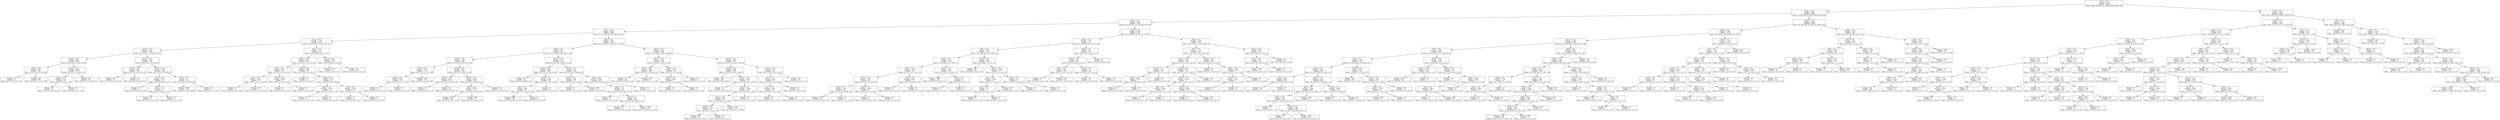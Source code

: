 digraph Tree {
node [shape=box] ;
0 [label="X[2] <= 0.5\nentropy = 3.168\nsamples = 8638\nvalue = [995, 984, 994, 977, 1000, 985, 870, 869, 964]"] ;
1 [label="X[5] <= 0.5\nentropy = 2.966\nsamples = 6440\nvalue = [0, 785, 822, 919, 402, 966, 804, 841, 901]"] ;
0 -> 1 [labeldistance=2.5, labelangle=45, headlabel="True"] ;
2 [label="X[8] <= 0.5\nentropy = 2.601\nsamples = 3754\nvalue = [0, 0, 383, 541, 74, 745, 368, 789, 854]"] ;
1 -> 2 ;
3 [label="X[17] <= 0.5\nentropy = 2.285\nsamples = 2956\nvalue = [0, 0, 0, 501, 29, 722, 250, 617, 837]"] ;
2 -> 3 ;
4 [label="X[11] <= 0.5\nentropy = 1.723\nsamples = 1276\nvalue = [0, 0, 0, 166, 12, 0, 140, 246, 712]"] ;
3 -> 4 ;
5 [label="X[23] <= 0.5\nentropy = 1.301\nsamples = 1074\nvalue = [0, 0, 0, 0, 7, 0, 134, 232, 701]"] ;
4 -> 5 ;
6 [label="X[20] <= 0.5\nentropy = 0.682\nsamples = 744\nvalue = [0, 0, 0, 0, 2, 0, 126, 0, 616]"] ;
5 -> 6 ;
7 [label="X[26] <= 0.5\nentropy = 0.033\nsamples = 591\nvalue = [0, 0, 0, 0, 2, 0, 0, 0, 589]"] ;
6 -> 7 ;
8 [label="entropy = 0.0\nsamples = 2\nvalue = [0, 0, 0, 0, 2, 0, 0, 0, 0]"] ;
7 -> 8 ;
9 [label="entropy = 0.0\nsamples = 589\nvalue = [0, 0, 0, 0, 0, 0, 0, 0, 589]"] ;
7 -> 9 ;
10 [label="X[10] <= 0.5\nentropy = 0.672\nsamples = 153\nvalue = [0, 0, 0, 0, 0, 0, 126, 0, 27]"] ;
6 -> 10 ;
11 [label="X[24] <= 0.5\nentropy = 0.734\nsamples = 34\nvalue = [0, 0, 0, 0, 0, 0, 7, 0, 27]"] ;
10 -> 11 ;
12 [label="entropy = 0.0\nsamples = 27\nvalue = [0, 0, 0, 0, 0, 0, 0, 0, 27]"] ;
11 -> 12 ;
13 [label="entropy = 0.0\nsamples = 7\nvalue = [0, 0, 0, 0, 0, 0, 7, 0, 0]"] ;
11 -> 13 ;
14 [label="entropy = 0.0\nsamples = 119\nvalue = [0, 0, 0, 0, 0, 0, 119, 0, 0]"] ;
10 -> 14 ;
15 [label="X[12] <= 0.5\nentropy = 1.083\nsamples = 330\nvalue = [0, 0, 0, 0, 5, 0, 8, 232, 85]"] ;
5 -> 15 ;
16 [label="X[13] <= 0.5\nentropy = 0.213\nsamples = 148\nvalue = [0, 0, 0, 0, 5, 0, 0, 143, 0]"] ;
15 -> 16 ;
17 [label="entropy = 0.0\nsamples = 5\nvalue = [0, 0, 0, 0, 5, 0, 0, 0, 0]"] ;
16 -> 17 ;
18 [label="entropy = 0.0\nsamples = 143\nvalue = [0, 0, 0, 0, 0, 0, 0, 143, 0]"] ;
16 -> 18 ;
19 [label="X[19] <= 0.5\nentropy = 1.216\nsamples = 182\nvalue = [0, 0, 0, 0, 0, 0, 8, 89, 85]"] ;
15 -> 19 ;
20 [label="X[3] <= 0.5\nentropy = 0.722\nsamples = 10\nvalue = [0, 0, 0, 0, 0, 0, 8, 2, 0]"] ;
19 -> 20 ;
21 [label="entropy = 0.0\nsamples = 6\nvalue = [0, 0, 0, 0, 0, 0, 6, 0, 0]"] ;
20 -> 21 ;
22 [label="X[16] <= 0.5\nentropy = 1.0\nsamples = 4\nvalue = [0, 0, 0, 0, 0, 0, 2, 2, 0]"] ;
20 -> 22 ;
23 [label="entropy = 0.0\nsamples = 2\nvalue = [0, 0, 0, 0, 0, 0, 2, 0, 0]"] ;
22 -> 23 ;
24 [label="entropy = 0.0\nsamples = 2\nvalue = [0, 0, 0, 0, 0, 0, 0, 2, 0]"] ;
22 -> 24 ;
25 [label="X[24] <= 0.5\nentropy = 1.0\nsamples = 172\nvalue = [0, 0, 0, 0, 0, 0, 0, 87, 85]"] ;
19 -> 25 ;
26 [label="entropy = 0.999\nsamples = 165\nvalue = [0, 0, 0, 0, 0, 0, 0, 80, 85]"] ;
25 -> 26 ;
27 [label="entropy = 0.0\nsamples = 7\nvalue = [0, 0, 0, 0, 0, 0, 0, 7, 0]"] ;
25 -> 27 ;
28 [label="X[21] <= 0.5\nentropy = 1.011\nsamples = 202\nvalue = [0, 0, 0, 166, 5, 0, 6, 14, 11]"] ;
4 -> 28 ;
29 [label="X[26] <= 0.5\nentropy = 2.016\nsamples = 49\nvalue = [0, 0, 0, 17, 1, 0, 6, 14, 11]"] ;
28 -> 29 ;
30 [label="X[0] <= 0.5\nentropy = 1.091\nsamples = 22\nvalue = [0, 0, 0, 15, 1, 0, 6, 0, 0]"] ;
29 -> 30 ;
31 [label="X[14] <= 0.5\nentropy = 0.353\nsamples = 15\nvalue = [0, 0, 0, 14, 1, 0, 0, 0, 0]"] ;
30 -> 31 ;
32 [label="entropy = 0.0\nsamples = 9\nvalue = [0, 0, 0, 9, 0, 0, 0, 0, 0]"] ;
31 -> 32 ;
33 [label="entropy = 0.65\nsamples = 6\nvalue = [0, 0, 0, 5, 1, 0, 0, 0, 0]"] ;
31 -> 33 ;
34 [label="X[13] <= 0.5\nentropy = 0.592\nsamples = 7\nvalue = [0, 0, 0, 1, 0, 0, 6, 0, 0]"] ;
30 -> 34 ;
35 [label="entropy = 0.0\nsamples = 6\nvalue = [0, 0, 0, 0, 0, 0, 6, 0, 0]"] ;
34 -> 35 ;
36 [label="entropy = 0.0\nsamples = 1\nvalue = [0, 0, 0, 1, 0, 0, 0, 0, 0]"] ;
34 -> 36 ;
37 [label="X[23] <= 0.5\nentropy = 1.297\nsamples = 27\nvalue = [0, 0, 0, 2, 0, 0, 0, 14, 11]"] ;
29 -> 37 ;
38 [label="entropy = 0.0\nsamples = 7\nvalue = [0, 0, 0, 0, 0, 0, 0, 0, 7]"] ;
37 -> 38 ;
39 [label="X[12] <= 0.5\nentropy = 1.157\nsamples = 20\nvalue = [0, 0, 0, 2, 0, 0, 0, 14, 4]"] ;
37 -> 39 ;
40 [label="X[16] <= 0.5\nentropy = 0.764\nsamples = 9\nvalue = [0, 0, 0, 2, 0, 0, 0, 7, 0]"] ;
39 -> 40 ;
41 [label="entropy = 0.0\nsamples = 7\nvalue = [0, 0, 0, 0, 0, 0, 0, 7, 0]"] ;
40 -> 41 ;
42 [label="entropy = 0.0\nsamples = 2\nvalue = [0, 0, 0, 2, 0, 0, 0, 0, 0]"] ;
40 -> 42 ;
43 [label="X[3] <= 0.5\nentropy = 0.946\nsamples = 11\nvalue = [0, 0, 0, 0, 0, 0, 0, 7, 4]"] ;
39 -> 43 ;
44 [label="entropy = 0.0\nsamples = 4\nvalue = [0, 0, 0, 0, 0, 0, 0, 0, 4]"] ;
43 -> 44 ;
45 [label="entropy = 0.0\nsamples = 7\nvalue = [0, 0, 0, 0, 0, 0, 0, 7, 0]"] ;
43 -> 45 ;
46 [label="X[13] <= 0.5\nentropy = 0.175\nsamples = 153\nvalue = [0, 0, 0, 149, 4, 0, 0, 0, 0]"] ;
28 -> 46 ;
47 [label="entropy = 0.722\nsamples = 5\nvalue = [0, 0, 0, 1, 4, 0, 0, 0, 0]"] ;
46 -> 47 ;
48 [label="entropy = 0.0\nsamples = 148\nvalue = [0, 0, 0, 148, 0, 0, 0, 0, 0]"] ;
46 -> 48 ;
49 [label="X[4] <= 0.5\nentropy = 2.072\nsamples = 1680\nvalue = [0, 0, 0, 335, 17, 722, 110, 371, 125]"] ;
3 -> 49 ;
50 [label="X[22] <= 0.5\nentropy = 1.721\nsamples = 891\nvalue = [0, 0, 0, 154, 3, 501, 105, 3, 125]"] ;
49 -> 50 ;
51 [label="X[10] <= 0.5\nentropy = 1.458\nsamples = 481\nvalue = [0, 0, 0, 1, 0, 279, 103, 3, 95]"] ;
50 -> 51 ;
52 [label="X[6] <= 0.5\nentropy = 1.168\nsamples = 171\nvalue = [0, 0, 0, 1, 0, 4, 71, 0, 95]"] ;
51 -> 52 ;
53 [label="X[19] <= 0.5\nentropy = 0.106\nsamples = 72\nvalue = [0, 0, 0, 1, 0, 0, 71, 0, 0]"] ;
52 -> 53 ;
54 [label="entropy = 0.0\nsamples = 71\nvalue = [0, 0, 0, 0, 0, 0, 71, 0, 0]"] ;
53 -> 54 ;
55 [label="entropy = 0.0\nsamples = 1\nvalue = [0, 0, 0, 1, 0, 0, 0, 0, 0]"] ;
53 -> 55 ;
56 [label="entropy = 0.244\nsamples = 99\nvalue = [0, 0, 0, 0, 0, 4, 0, 0, 95]"] ;
52 -> 56 ;
57 [label="X[13] <= 0.5\nentropy = 0.556\nsamples = 310\nvalue = [0, 0, 0, 0, 0, 275, 32, 3, 0]"] ;
51 -> 57 ;
58 [label="X[20] <= 0.5\nentropy = 0.503\nsamples = 27\nvalue = [0, 0, 0, 0, 0, 0, 24, 3, 0]"] ;
57 -> 58 ;
59 [label="entropy = 0.0\nsamples = 3\nvalue = [0, 0, 0, 0, 0, 0, 0, 3, 0]"] ;
58 -> 59 ;
60 [label="entropy = 0.0\nsamples = 24\nvalue = [0, 0, 0, 0, 0, 0, 24, 0, 0]"] ;
58 -> 60 ;
61 [label="X[18] <= 0.5\nentropy = 0.186\nsamples = 283\nvalue = [0, 0, 0, 0, 0, 275, 8, 0, 0]"] ;
57 -> 61 ;
62 [label="X[26] <= 0.5\nentropy = 0.374\nsamples = 111\nvalue = [0, 0, 0, 0, 0, 103, 8, 0, 0]"] ;
61 -> 62 ;
63 [label="entropy = 0.194\nsamples = 100\nvalue = [0, 0, 0, 0, 0, 97, 3, 0, 0]"] ;
62 -> 63 ;
64 [label="entropy = 0.994\nsamples = 11\nvalue = [0, 0, 0, 0, 0, 6, 5, 0, 0]"] ;
62 -> 64 ;
65 [label="entropy = 0.0\nsamples = 172\nvalue = [0, 0, 0, 0, 0, 172, 0, 0, 0]"] ;
61 -> 65 ;
66 [label="X[11] <= 0.5\nentropy = 1.375\nsamples = 410\nvalue = [0, 0, 0, 153, 3, 222, 2, 0, 30]"] ;
50 -> 66 ;
67 [label="X[10] <= 0.5\nentropy = 0.86\nsamples = 106\nvalue = [0, 0, 0, 0, 0, 76, 0, 0, 30]"] ;
66 -> 67 ;
68 [label="entropy = 0.0\nsamples = 28\nvalue = [0, 0, 0, 0, 0, 28, 0, 0, 0]"] ;
67 -> 68 ;
69 [label="X[24] <= 0.5\nentropy = 0.961\nsamples = 78\nvalue = [0, 0, 0, 0, 0, 48, 0, 0, 30]"] ;
67 -> 69 ;
70 [label="X[0] <= 0.5\nentropy = 0.98\nsamples = 72\nvalue = [0, 0, 0, 0, 0, 42, 0, 0, 30]"] ;
69 -> 70 ;
71 [label="entropy = 0.988\nsamples = 69\nvalue = [0, 0, 0, 0, 0, 39, 0, 0, 30]"] ;
70 -> 71 ;
72 [label="entropy = 0.0\nsamples = 3\nvalue = [0, 0, 0, 0, 0, 3, 0, 0, 0]"] ;
70 -> 72 ;
73 [label="entropy = 0.0\nsamples = 6\nvalue = [0, 0, 0, 0, 0, 6, 0, 0, 0]"] ;
69 -> 73 ;
74 [label="X[12] <= 0.5\nentropy = 1.12\nsamples = 304\nvalue = [0, 0, 0, 153, 3, 146, 2, 0, 0]"] ;
66 -> 74 ;
75 [label="X[24] <= 0.5\nentropy = 1.922\nsamples = 13\nvalue = [0, 0, 0, 3, 3, 5, 2, 0, 0]"] ;
74 -> 75 ;
76 [label="entropy = 0.0\nsamples = 2\nvalue = [0, 0, 0, 0, 0, 0, 2, 0, 0]"] ;
75 -> 76 ;
77 [label="entropy = 1.539\nsamples = 11\nvalue = [0, 0, 0, 3, 3, 5, 0, 0, 0]"] ;
75 -> 77 ;
78 [label="X[6] <= 0.5\nentropy = 0.999\nsamples = 291\nvalue = [0, 0, 0, 150, 0, 141, 0, 0, 0]"] ;
74 -> 78 ;
79 [label="X[26] <= 0.5\nentropy = 1.0\nsamples = 287\nvalue = [0, 0, 0, 146, 0, 141, 0, 0, 0]"] ;
78 -> 79 ;
80 [label="entropy = 0.0\nsamples = 1\nvalue = [0, 0, 0, 0, 0, 1, 0, 0, 0]"] ;
79 -> 80 ;
81 [label="X[18] <= 0.5\nentropy = 1.0\nsamples = 286\nvalue = [0, 0, 0, 146, 0, 140, 0, 0, 0]"] ;
79 -> 81 ;
82 [label="entropy = 1.0\nsamples = 55\nvalue = [0, 0, 0, 27, 0, 28, 0, 0, 0]"] ;
81 -> 82 ;
83 [label="entropy = 0.999\nsamples = 231\nvalue = [0, 0, 0, 119, 0, 112, 0, 0, 0]"] ;
81 -> 83 ;
84 [label="entropy = 0.0\nsamples = 4\nvalue = [0, 0, 0, 4, 0, 0, 0, 0, 0]"] ;
78 -> 84 ;
85 [label="X[23] <= 0.5\nentropy = 1.664\nsamples = 789\nvalue = [0, 0, 0, 181, 14, 221, 5, 368, 0]"] ;
49 -> 85 ;
86 [label="X[11] <= 0.5\nentropy = 0.386\nsamples = 202\nvalue = [0, 0, 0, 5, 2, 191, 4, 0, 0]"] ;
85 -> 86 ;
87 [label="X[14] <= 0.5\nentropy = 0.084\nsamples = 190\nvalue = [0, 0, 0, 0, 2, 188, 0, 0, 0]"] ;
86 -> 87 ;
88 [label="entropy = 0.0\nsamples = 187\nvalue = [0, 0, 0, 0, 0, 187, 0, 0, 0]"] ;
87 -> 88 ;
89 [label="entropy = 0.918\nsamples = 3\nvalue = [0, 0, 0, 0, 2, 1, 0, 0, 0]"] ;
87 -> 89 ;
90 [label="X[6] <= 0.5\nentropy = 1.555\nsamples = 12\nvalue = [0, 0, 0, 5, 0, 3, 4, 0, 0]"] ;
86 -> 90 ;
91 [label="X[20] <= 0.5\nentropy = 0.985\nsamples = 7\nvalue = [0, 0, 0, 0, 0, 3, 4, 0, 0]"] ;
90 -> 91 ;
92 [label="entropy = 0.0\nsamples = 3\nvalue = [0, 0, 0, 0, 0, 3, 0, 0, 0]"] ;
91 -> 92 ;
93 [label="entropy = 0.0\nsamples = 4\nvalue = [0, 0, 0, 0, 0, 0, 4, 0, 0]"] ;
91 -> 93 ;
94 [label="entropy = 0.0\nsamples = 5\nvalue = [0, 0, 0, 5, 0, 0, 0, 0, 0]"] ;
90 -> 94 ;
95 [label="X[12] <= 0.5\nentropy = 1.293\nsamples = 587\nvalue = [0, 0, 0, 176, 12, 30, 1, 368, 0]"] ;
85 -> 95 ;
96 [label="X[20] <= 0.5\nentropy = 0.696\nsamples = 400\nvalue = [0, 0, 0, 24, 12, 9, 1, 354, 0]"] ;
95 -> 96 ;
97 [label="entropy = 0.0\nsamples = 288\nvalue = [0, 0, 0, 0, 0, 0, 0, 288, 0]"] ;
96 -> 97 ;
98 [label="X[13] <= 0.5\nentropy = 1.624\nsamples = 112\nvalue = [0, 0, 0, 24, 12, 9, 1, 66, 0]"] ;
96 -> 98 ;
99 [label="entropy = 0.0\nsamples = 12\nvalue = [0, 0, 0, 0, 12, 0, 0, 0, 0]"] ;
98 -> 99 ;
100 [label="X[25] <= 0.5\nentropy = 1.269\nsamples = 100\nvalue = [0, 0, 0, 24, 0, 9, 1, 66, 0]"] ;
98 -> 100 ;
101 [label="X[11] <= 0.5\nentropy = 1.242\nsamples = 97\nvalue = [0, 0, 0, 21, 0, 9, 1, 66, 0]"] ;
100 -> 101 ;
102 [label="X[24] <= 0.5\nentropy = 0.619\nsamples = 13\nvalue = [0, 0, 0, 0, 0, 2, 0, 11, 0]"] ;
101 -> 102 ;
103 [label="entropy = 0.65\nsamples = 12\nvalue = [0, 0, 0, 0, 0, 2, 0, 10, 0]"] ;
102 -> 103 ;
104 [label="entropy = 0.0\nsamples = 1\nvalue = [0, 0, 0, 0, 0, 0, 0, 1, 0]"] ;
102 -> 104 ;
105 [label="entropy = 1.275\nsamples = 84\nvalue = [0, 0, 0, 21, 0, 7, 1, 55, 0]"] ;
101 -> 105 ;
106 [label="entropy = 0.0\nsamples = 3\nvalue = [0, 0, 0, 3, 0, 0, 0, 0, 0]"] ;
100 -> 106 ;
107 [label="X[11] <= 0.5\nentropy = 0.877\nsamples = 187\nvalue = [0, 0, 0, 152, 0, 21, 0, 14, 0]"] ;
95 -> 107 ;
108 [label="X[7] <= 0.5\nentropy = 0.971\nsamples = 35\nvalue = [0, 0, 0, 0, 0, 21, 0, 14, 0]"] ;
107 -> 108 ;
109 [label="X[1] <= 0.5\nentropy = 0.831\nsamples = 19\nvalue = [0, 0, 0, 0, 0, 5, 0, 14, 0]"] ;
108 -> 109 ;
110 [label="entropy = 0.0\nsamples = 14\nvalue = [0, 0, 0, 0, 0, 0, 0, 14, 0]"] ;
109 -> 110 ;
111 [label="entropy = 0.0\nsamples = 5\nvalue = [0, 0, 0, 0, 0, 5, 0, 0, 0]"] ;
109 -> 111 ;
112 [label="entropy = 0.0\nsamples = 16\nvalue = [0, 0, 0, 0, 0, 16, 0, 0, 0]"] ;
108 -> 112 ;
113 [label="entropy = 0.0\nsamples = 152\nvalue = [0, 0, 0, 152, 0, 0, 0, 0, 0]"] ;
107 -> 113 ;
114 [label="X[13] <= 0.5\nentropy = 2.109\nsamples = 798\nvalue = [0, 0, 383, 40, 45, 23, 118, 172, 17]"] ;
2 -> 114 ;
115 [label="X[14] <= 0.5\nentropy = 1.767\nsamples = 471\nvalue = [0, 0, 264, 28, 45, 10, 116, 4, 4]"] ;
114 -> 115 ;
116 [label="X[4] <= 0.5\nentropy = 1.294\nsamples = 395\nvalue = [0, 0, 262, 14, 0, 10, 104, 4, 1]"] ;
115 -> 116 ;
117 [label="X[16] <= 0.5\nentropy = 1.532\nsamples = 190\nvalue = [0, 0, 66, 13, 0, 7, 102, 1, 1]"] ;
116 -> 117 ;
118 [label="X[10] <= 0.5\nentropy = 1.565\nsamples = 62\nvalue = [0, 0, 5, 13, 0, 7, 37, 0, 0]"] ;
117 -> 118 ;
119 [label="X[19] <= 0.5\nentropy = 1.655\nsamples = 52\nvalue = [0, 0, 4, 13, 0, 7, 28, 0, 0]"] ;
118 -> 119 ;
120 [label="X[25] <= 0.5\nentropy = 1.611\nsamples = 49\nvalue = [0, 0, 4, 11, 0, 6, 28, 0, 0]"] ;
119 -> 120 ;
121 [label="entropy = 1.596\nsamples = 47\nvalue = [0, 0, 4, 11, 0, 5, 27, 0, 0]"] ;
120 -> 121 ;
122 [label="entropy = 1.0\nsamples = 2\nvalue = [0, 0, 0, 0, 0, 1, 1, 0, 0]"] ;
120 -> 122 ;
123 [label="X[22] <= 0.5\nentropy = 0.918\nsamples = 3\nvalue = [0, 0, 0, 2, 0, 1, 0, 0, 0]"] ;
119 -> 123 ;
124 [label="entropy = 0.0\nsamples = 2\nvalue = [0, 0, 0, 2, 0, 0, 0, 0, 0]"] ;
123 -> 124 ;
125 [label="entropy = 0.0\nsamples = 1\nvalue = [0, 0, 0, 0, 0, 1, 0, 0, 0]"] ;
123 -> 125 ;
126 [label="X[20] <= 0.5\nentropy = 0.469\nsamples = 10\nvalue = [0, 0, 1, 0, 0, 0, 9, 0, 0]"] ;
118 -> 126 ;
127 [label="entropy = 0.0\nsamples = 1\nvalue = [0, 0, 1, 0, 0, 0, 0, 0, 0]"] ;
126 -> 127 ;
128 [label="entropy = 0.0\nsamples = 9\nvalue = [0, 0, 0, 0, 0, 0, 9, 0, 0]"] ;
126 -> 128 ;
129 [label="X[19] <= 0.5\nentropy = 1.115\nsamples = 128\nvalue = [0, 0, 61, 0, 0, 0, 65, 1, 1]"] ;
117 -> 129 ;
130 [label="entropy = 0.999\nsamples = 126\nvalue = [0, 0, 61, 0, 0, 0, 65, 0, 0]"] ;
129 -> 130 ;
131 [label="X[23] <= 0.5\nentropy = 1.0\nsamples = 2\nvalue = [0, 0, 0, 0, 0, 0, 0, 1, 1]"] ;
129 -> 131 ;
132 [label="entropy = 0.0\nsamples = 1\nvalue = [0, 0, 0, 0, 0, 0, 0, 0, 1]"] ;
131 -> 132 ;
133 [label="entropy = 0.0\nsamples = 1\nvalue = [0, 0, 0, 0, 0, 0, 0, 1, 0]"] ;
131 -> 133 ;
134 [label="X[25] <= 0.5\nentropy = 0.343\nsamples = 205\nvalue = [0, 0, 196, 1, 0, 3, 2, 3, 0]"] ;
116 -> 134 ;
135 [label="entropy = 0.0\nsamples = 188\nvalue = [0, 0, 188, 0, 0, 0, 0, 0, 0]"] ;
134 -> 135 ;
136 [label="X[19] <= 0.5\nentropy = 1.999\nsamples = 17\nvalue = [0, 0, 8, 1, 0, 3, 2, 3, 0]"] ;
134 -> 136 ;
137 [label="X[10] <= 0.5\nentropy = 1.096\nsamples = 11\nvalue = [0, 0, 8, 1, 0, 0, 2, 0, 0]"] ;
136 -> 137 ;
138 [label="X[17] <= 0.5\nentropy = 1.0\nsamples = 2\nvalue = [0, 0, 0, 1, 0, 0, 1, 0, 0]"] ;
137 -> 138 ;
139 [label="entropy = 0.0\nsamples = 1\nvalue = [0, 0, 0, 0, 0, 0, 1, 0, 0]"] ;
138 -> 139 ;
140 [label="entropy = 0.0\nsamples = 1\nvalue = [0, 0, 0, 1, 0, 0, 0, 0, 0]"] ;
138 -> 140 ;
141 [label="entropy = 0.503\nsamples = 9\nvalue = [0, 0, 8, 0, 0, 0, 1, 0, 0]"] ;
137 -> 141 ;
142 [label="X[15] <= 0.5\nentropy = 1.0\nsamples = 6\nvalue = [0, 0, 0, 0, 0, 3, 0, 3, 0]"] ;
136 -> 142 ;
143 [label="entropy = 0.0\nsamples = 3\nvalue = [0, 0, 0, 0, 0, 3, 0, 0, 0]"] ;
142 -> 143 ;
144 [label="entropy = 0.0\nsamples = 3\nvalue = [0, 0, 0, 0, 0, 0, 0, 3, 0]"] ;
142 -> 144 ;
145 [label="X[24] <= 0.5\nentropy = 1.64\nsamples = 76\nvalue = [0, 0, 2, 14, 45, 0, 12, 0, 3]"] ;
115 -> 145 ;
146 [label="X[25] <= 0.5\nentropy = 1.33\nsamples = 64\nvalue = [0, 0, 2, 2, 45, 0, 12, 0, 3]"] ;
145 -> 146 ;
147 [label="X[1] <= 0.5\nentropy = 0.941\nsamples = 40\nvalue = [0, 0, 2, 2, 33, 0, 0, 0, 3]"] ;
146 -> 147 ;
148 [label="entropy = 0.0\nsamples = 2\nvalue = [0, 0, 0, 0, 2, 0, 0, 0, 0]"] ;
147 -> 148 ;
149 [label="entropy = 0.976\nsamples = 38\nvalue = [0, 0, 2, 2, 31, 0, 0, 0, 3]"] ;
147 -> 149 ;
150 [label="X[10] <= 0.5\nentropy = 1.0\nsamples = 24\nvalue = [0, 0, 0, 0, 12, 0, 12, 0, 0]"] ;
146 -> 150 ;
151 [label="entropy = 0.0\nsamples = 12\nvalue = [0, 0, 0, 0, 0, 0, 12, 0, 0]"] ;
150 -> 151 ;
152 [label="entropy = 0.0\nsamples = 12\nvalue = [0, 0, 0, 0, 12, 0, 0, 0, 0]"] ;
150 -> 152 ;
153 [label="entropy = 0.0\nsamples = 12\nvalue = [0, 0, 0, 12, 0, 0, 0, 0, 0]"] ;
145 -> 153 ;
154 [label="X[19] <= 0.5\nentropy = 1.614\nsamples = 327\nvalue = [0, 0, 119, 12, 0, 13, 2, 168, 13]"] ;
114 -> 154 ;
155 [label="X[3] <= 0.5\nentropy = 1.191\nsamples = 212\nvalue = [0, 0, 5, 12, 0, 13, 2, 167, 13]"] ;
154 -> 155 ;
156 [label="X[23] <= 0.5\nentropy = 0.769\nsamples = 192\nvalue = [0, 0, 2, 9, 0, 12, 2, 167, 0]"] ;
155 -> 156 ;
157 [label="X[17] <= 0.5\nentropy = 1.194\nsamples = 18\nvalue = [0, 0, 1, 6, 0, 11, 0, 0, 0]"] ;
156 -> 157 ;
158 [label="X[15] <= 0.5\nentropy = 0.592\nsamples = 7\nvalue = [0, 0, 1, 6, 0, 0, 0, 0, 0]"] ;
157 -> 158 ;
159 [label="entropy = 0.0\nsamples = 6\nvalue = [0, 0, 0, 6, 0, 0, 0, 0, 0]"] ;
158 -> 159 ;
160 [label="entropy = 0.0\nsamples = 1\nvalue = [0, 0, 1, 0, 0, 0, 0, 0, 0]"] ;
158 -> 160 ;
161 [label="entropy = 0.0\nsamples = 11\nvalue = [0, 0, 0, 0, 0, 11, 0, 0, 0]"] ;
157 -> 161 ;
162 [label="X[15] <= 0.5\nentropy = 0.317\nsamples = 174\nvalue = [0, 0, 1, 3, 0, 1, 2, 167, 0]"] ;
156 -> 162 ;
163 [label="X[20] <= 0.5\nentropy = 0.764\nsamples = 57\nvalue = [0, 0, 1, 3, 0, 1, 2, 50, 0]"] ;
162 -> 163 ;
164 [label="X[9] <= 0.5\nentropy = 1.585\nsamples = 3\nvalue = [0, 0, 1, 0, 0, 1, 0, 1, 0]"] ;
163 -> 164 ;
165 [label="entropy = 1.0\nsamples = 2\nvalue = [0, 0, 0, 0, 0, 1, 0, 1, 0]"] ;
164 -> 165 ;
166 [label="entropy = 0.0\nsamples = 1\nvalue = [0, 0, 1, 0, 0, 0, 0, 0, 0]"] ;
164 -> 166 ;
167 [label="X[26] <= 0.5\nentropy = 0.535\nsamples = 54\nvalue = [0, 0, 0, 3, 0, 0, 2, 49, 0]"] ;
163 -> 167 ;
168 [label="entropy = 0.0\nsamples = 2\nvalue = [0, 0, 0, 0, 0, 0, 0, 2, 0]"] ;
167 -> 168 ;
169 [label="entropy = 0.55\nsamples = 52\nvalue = [0, 0, 0, 3, 0, 0, 2, 47, 0]"] ;
167 -> 169 ;
170 [label="entropy = 0.0\nsamples = 117\nvalue = [0, 0, 0, 0, 0, 0, 0, 117, 0]"] ;
162 -> 170 ;
171 [label="X[24] <= 0.5\nentropy = 1.441\nsamples = 20\nvalue = [0, 0, 3, 3, 0, 1, 0, 0, 13]"] ;
155 -> 171 ;
172 [label="entropy = 0.0\nsamples = 13\nvalue = [0, 0, 0, 0, 0, 0, 0, 0, 13]"] ;
171 -> 172 ;
173 [label="X[22] <= 0.5\nentropy = 1.449\nsamples = 7\nvalue = [0, 0, 3, 3, 0, 1, 0, 0, 0]"] ;
171 -> 173 ;
174 [label="X[18] <= 0.5\nentropy = 0.811\nsamples = 4\nvalue = [0, 0, 0, 3, 0, 1, 0, 0, 0]"] ;
173 -> 174 ;
175 [label="entropy = 0.0\nsamples = 1\nvalue = [0, 0, 0, 0, 0, 1, 0, 0, 0]"] ;
174 -> 175 ;
176 [label="entropy = 0.0\nsamples = 3\nvalue = [0, 0, 0, 3, 0, 0, 0, 0, 0]"] ;
174 -> 176 ;
177 [label="entropy = 0.0\nsamples = 3\nvalue = [0, 0, 3, 0, 0, 0, 0, 0, 0]"] ;
173 -> 177 ;
178 [label="X[21] <= 0.5\nentropy = 0.072\nsamples = 115\nvalue = [0, 0, 114, 0, 0, 0, 0, 1, 0]"] ;
154 -> 178 ;
179 [label="X[3] <= 0.5\nentropy = 0.337\nsamples = 16\nvalue = [0, 0, 15, 0, 0, 0, 0, 1, 0]"] ;
178 -> 179 ;
180 [label="entropy = 0.918\nsamples = 3\nvalue = [0, 0, 2, 0, 0, 0, 0, 1, 0]"] ;
179 -> 180 ;
181 [label="entropy = 0.0\nsamples = 13\nvalue = [0, 0, 13, 0, 0, 0, 0, 0, 0]"] ;
179 -> 181 ;
182 [label="entropy = 0.0\nsamples = 99\nvalue = [0, 0, 99, 0, 0, 0, 0, 0, 0]"] ;
178 -> 182 ;
183 [label="X[14] <= 0.5\nentropy = 2.649\nsamples = 2686\nvalue = [0, 785, 439, 378, 328, 221, 436, 52, 47]"] ;
1 -> 183 ;
184 [label="X[18] <= 0.5\nentropy = 2.404\nsamples = 2253\nvalue = [0, 749, 412, 368, 0, 209, 423, 51, 41]"] ;
183 -> 184 ;
185 [label="X[13] <= 0.5\nentropy = 2.462\nsamples = 1762\nvalue = [0, 323, 412, 363, 0, 162, 423, 51, 28]"] ;
184 -> 185 ;
186 [label="X[9] <= 0.5\nentropy = 2.098\nsamples = 960\nvalue = [0, 279, 51, 321, 0, 13, 244, 50, 2]"] ;
185 -> 186 ;
187 [label="X[7] <= 0.5\nentropy = 1.878\nsamples = 735\nvalue = [0, 114, 27, 321, 0, 13, 243, 16, 1]"] ;
186 -> 187 ;
188 [label="X[20] <= 0.5\nentropy = 1.516\nsamples = 625\nvalue = [0, 25, 27, 320, 0, 8, 243, 1, 1]"] ;
187 -> 188 ;
189 [label="X[0] <= 0.5\nentropy = 0.095\nsamples = 165\nvalue = [0, 2, 0, 163, 0, 0, 0, 0, 0]"] ;
188 -> 189 ;
190 [label="entropy = 0.0\nsamples = 163\nvalue = [0, 0, 0, 163, 0, 0, 0, 0, 0]"] ;
189 -> 190 ;
191 [label="entropy = 0.0\nsamples = 2\nvalue = [0, 2, 0, 0, 0, 0, 0, 0, 0]"] ;
189 -> 191 ;
192 [label="X[10] <= 0.5\nentropy = 1.612\nsamples = 460\nvalue = [0, 23, 27, 157, 0, 8, 243, 1, 1]"] ;
188 -> 192 ;
193 [label="X[25] <= 0.5\nentropy = 1.669\nsamples = 402\nvalue = [0, 23, 23, 157, 0, 8, 189, 1, 1]"] ;
192 -> 193 ;
194 [label="X[17] <= 0.5\nentropy = 1.617\nsamples = 393\nvalue = [0, 21, 17, 156, 0, 8, 189, 1, 1]"] ;
193 -> 194 ;
195 [label="entropy = 0.0\nsamples = 7\nvalue = [0, 0, 0, 0, 0, 0, 7, 0, 0]"] ;
194 -> 195 ;
196 [label="X[23] <= 0.5\nentropy = 1.627\nsamples = 386\nvalue = [0, 21, 17, 156, 0, 8, 182, 1, 1]"] ;
194 -> 196 ;
197 [label="entropy = 0.0\nsamples = 1\nvalue = [0, 0, 1, 0, 0, 0, 0, 0, 0]"] ;
196 -> 197 ;
198 [label="entropy = 1.619\nsamples = 385\nvalue = [0, 21, 16, 156, 0, 8, 182, 1, 1]"] ;
196 -> 198 ;
199 [label="entropy = 1.224\nsamples = 9\nvalue = [0, 2, 6, 1, 0, 0, 0, 0, 0]"] ;
193 -> 199 ;
200 [label="X[26] <= 0.5\nentropy = 0.362\nsamples = 58\nvalue = [0, 0, 4, 0, 0, 0, 54, 0, 0]"] ;
192 -> 200 ;
201 [label="entropy = 0.0\nsamples = 4\nvalue = [0, 0, 4, 0, 0, 0, 0, 0, 0]"] ;
200 -> 201 ;
202 [label="entropy = 0.0\nsamples = 54\nvalue = [0, 0, 0, 0, 0, 0, 54, 0, 0]"] ;
200 -> 202 ;
203 [label="X[25] <= 0.5\nentropy = 0.904\nsamples = 110\nvalue = [0, 89, 0, 1, 0, 5, 0, 15, 0]"] ;
187 -> 203 ;
204 [label="entropy = 0.0\nsamples = 89\nvalue = [0, 89, 0, 0, 0, 0, 0, 0, 0]"] ;
203 -> 204 ;
205 [label="X[10] <= 0.5\nentropy = 1.049\nsamples = 21\nvalue = [0, 0, 0, 1, 0, 5, 0, 15, 0]"] ;
203 -> 205 ;
206 [label="X[20] <= 0.5\nentropy = 1.352\nsamples = 9\nvalue = [0, 0, 0, 1, 0, 5, 0, 3, 0]"] ;
205 -> 206 ;
207 [label="entropy = 0.954\nsamples = 8\nvalue = [0, 0, 0, 0, 0, 5, 0, 3, 0]"] ;
206 -> 207 ;
208 [label="entropy = 0.0\nsamples = 1\nvalue = [0, 0, 0, 1, 0, 0, 0, 0, 0]"] ;
206 -> 208 ;
209 [label="entropy = 0.0\nsamples = 12\nvalue = [0, 0, 0, 0, 0, 0, 0, 12, 0]"] ;
205 -> 209 ;
210 [label="X[19] <= 0.5\nentropy = 1.154\nsamples = 225\nvalue = [0, 165, 24, 0, 0, 0, 1, 34, 1]"] ;
186 -> 210 ;
211 [label="X[17] <= 0.5\nentropy = 0.734\nsamples = 154\nvalue = [0, 128, 24, 0, 0, 0, 1, 1, 0]"] ;
210 -> 211 ;
212 [label="entropy = 0.776\nsamples = 141\nvalue = [0, 115, 24, 0, 0, 0, 1, 1, 0]"] ;
211 -> 212 ;
213 [label="entropy = 0.0\nsamples = 13\nvalue = [0, 13, 0, 0, 0, 0, 0, 0, 0]"] ;
211 -> 213 ;
214 [label="X[23] <= 0.5\nentropy = 1.09\nsamples = 71\nvalue = [0, 37, 0, 0, 0, 0, 0, 33, 1]"] ;
210 -> 214 ;
215 [label="entropy = 0.0\nsamples = 1\nvalue = [0, 0, 0, 0, 0, 0, 0, 0, 1]"] ;
214 -> 215 ;
216 [label="X[25] <= 0.5\nentropy = 0.998\nsamples = 70\nvalue = [0, 37, 0, 0, 0, 0, 0, 33, 0]"] ;
214 -> 216 ;
217 [label="X[6] <= 0.5\nentropy = 0.982\nsamples = 64\nvalue = [0, 37, 0, 0, 0, 0, 0, 27, 0]"] ;
216 -> 217 ;
218 [label="entropy = 1.0\nsamples = 2\nvalue = [0, 1, 0, 0, 0, 0, 0, 1, 0]"] ;
217 -> 218 ;
219 [label="entropy = 0.981\nsamples = 62\nvalue = [0, 36, 0, 0, 0, 0, 0, 26, 0]"] ;
217 -> 219 ;
220 [label="entropy = 0.0\nsamples = 6\nvalue = [0, 0, 0, 0, 0, 0, 0, 6, 0]"] ;
216 -> 220 ;
221 [label="X[19] <= 0.5\nentropy = 2.077\nsamples = 802\nvalue = [0, 44, 361, 42, 0, 149, 179, 1, 26]"] ;
185 -> 221 ;
222 [label="X[10] <= 0.5\nentropy = 2.297\nsamples = 536\nvalue = [0, 44, 95, 42, 0, 149, 179, 1, 26]"] ;
221 -> 222 ;
223 [label="X[0] <= 0.5\nentropy = 2.119\nsamples = 345\nvalue = [0, 32, 82, 42, 0, 7, 155, 1, 26]"] ;
222 -> 223 ;
224 [label="X[26] <= 0.5\nentropy = 1.274\nsamples = 31\nvalue = [0, 7, 0, 0, 0, 0, 4, 0, 20]"] ;
223 -> 224 ;
225 [label="X[22] <= 0.5\nentropy = 0.946\nsamples = 11\nvalue = [0, 7, 0, 0, 0, 0, 4, 0, 0]"] ;
224 -> 225 ;
226 [label="entropy = 0.0\nsamples = 4\nvalue = [0, 0, 0, 0, 0, 0, 4, 0, 0]"] ;
225 -> 226 ;
227 [label="entropy = 0.0\nsamples = 7\nvalue = [0, 7, 0, 0, 0, 0, 0, 0, 0]"] ;
225 -> 227 ;
228 [label="entropy = 0.0\nsamples = 20\nvalue = [0, 0, 0, 0, 0, 0, 0, 0, 20]"] ;
224 -> 228 ;
229 [label="X[7] <= 0.5\nentropy = 1.951\nsamples = 314\nvalue = [0, 25, 82, 42, 0, 7, 151, 1, 6]"] ;
223 -> 229 ;
230 [label="X[16] <= 0.5\nentropy = 2.078\nsamples = 269\nvalue = [0, 25, 82, 42, 0, 7, 106, 1, 6]"] ;
229 -> 230 ;
231 [label="X[22] <= 0.5\nentropy = 2.065\nsamples = 261\nvalue = [0, 25, 80, 36, 0, 7, 106, 1, 6]"] ;
230 -> 231 ;
232 [label="X[25] <= 0.5\nentropy = 2.057\nsamples = 258\nvalue = [0, 23, 80, 36, 0, 7, 105, 1, 6]"] ;
231 -> 232 ;
233 [label="entropy = 2.077\nsamples = 250\nvalue = [0, 23, 77, 36, 0, 7, 100, 1, 6]"] ;
232 -> 233 ;
234 [label="entropy = 0.954\nsamples = 8\nvalue = [0, 0, 3, 0, 0, 0, 5, 0, 0]"] ;
232 -> 234 ;
235 [label="entropy = 0.918\nsamples = 3\nvalue = [0, 2, 0, 0, 0, 0, 1, 0, 0]"] ;
231 -> 235 ;
236 [label="entropy = 0.811\nsamples = 8\nvalue = [0, 0, 2, 6, 0, 0, 0, 0, 0]"] ;
230 -> 236 ;
237 [label="entropy = 0.0\nsamples = 45\nvalue = [0, 0, 0, 0, 0, 0, 45, 0, 0]"] ;
229 -> 237 ;
238 [label="X[7] <= 0.5\nentropy = 1.209\nsamples = 191\nvalue = [0, 12, 13, 0, 0, 142, 24, 0, 0]"] ;
222 -> 238 ;
239 [label="X[17] <= 0.5\nentropy = 0.759\nsamples = 167\nvalue = [0, 12, 13, 0, 0, 142, 0, 0, 0]"] ;
238 -> 239 ;
240 [label="entropy = 0.0\nsamples = 1\nvalue = [0, 1, 0, 0, 0, 0, 0, 0, 0]"] ;
239 -> 240 ;
241 [label="X[24] <= 0.5\nentropy = 0.74\nsamples = 166\nvalue = [0, 11, 13, 0, 0, 142, 0, 0, 0]"] ;
239 -> 241 ;
242 [label="entropy = 0.725\nsamples = 164\nvalue = [0, 11, 12, 0, 0, 141, 0, 0, 0]"] ;
241 -> 242 ;
243 [label="X[6] <= 0.5\nentropy = 1.0\nsamples = 2\nvalue = [0, 0, 1, 0, 0, 1, 0, 0, 0]"] ;
241 -> 243 ;
244 [label="entropy = 0.0\nsamples = 1\nvalue = [0, 0, 1, 0, 0, 0, 0, 0, 0]"] ;
243 -> 244 ;
245 [label="entropy = 0.0\nsamples = 1\nvalue = [0, 0, 0, 0, 0, 1, 0, 0, 0]"] ;
243 -> 245 ;
246 [label="entropy = 0.0\nsamples = 24\nvalue = [0, 0, 0, 0, 0, 0, 24, 0, 0]"] ;
238 -> 246 ;
247 [label="entropy = 0.0\nsamples = 266\nvalue = [0, 0, 266, 0, 0, 0, 0, 0, 0]"] ;
221 -> 247 ;
248 [label="X[12] <= 0.5\nentropy = 0.708\nsamples = 491\nvalue = [0, 426, 0, 5, 0, 47, 0, 0, 13]"] ;
184 -> 248 ;
249 [label="X[7] <= 0.5\nentropy = 1.181\nsamples = 225\nvalue = [0, 160, 0, 5, 0, 47, 0, 0, 13]"] ;
248 -> 249 ;
250 [label="X[11] <= 0.5\nentropy = 0.702\nsamples = 145\nvalue = [0, 127, 0, 5, 0, 2, 0, 0, 11]"] ;
249 -> 250 ;
251 [label="X[0] <= 0.5\nentropy = 0.183\nsamples = 127\nvalue = [0, 124, 0, 0, 0, 2, 0, 0, 1]"] ;
250 -> 251 ;
252 [label="X[16] <= 0.5\nentropy = 0.65\nsamples = 6\nvalue = [0, 5, 0, 0, 0, 0, 0, 0, 1]"] ;
251 -> 252 ;
253 [label="entropy = 0.0\nsamples = 1\nvalue = [0, 0, 0, 0, 0, 0, 0, 0, 1]"] ;
252 -> 253 ;
254 [label="entropy = 0.0\nsamples = 5\nvalue = [0, 5, 0, 0, 0, 0, 0, 0, 0]"] ;
252 -> 254 ;
255 [label="X[26] <= 0.5\nentropy = 0.121\nsamples = 121\nvalue = [0, 119, 0, 0, 0, 2, 0, 0, 0]"] ;
251 -> 255 ;
256 [label="entropy = 0.0\nsamples = 9\nvalue = [0, 9, 0, 0, 0, 0, 0, 0, 0]"] ;
255 -> 256 ;
257 [label="X[23] <= 0.5\nentropy = 0.129\nsamples = 112\nvalue = [0, 110, 0, 0, 0, 2, 0, 0, 0]"] ;
255 -> 257 ;
258 [label="entropy = 0.0\nsamples = 2\nvalue = [0, 2, 0, 0, 0, 0, 0, 0, 0]"] ;
257 -> 258 ;
259 [label="entropy = 0.131\nsamples = 110\nvalue = [0, 108, 0, 0, 0, 2, 0, 0, 0]"] ;
257 -> 259 ;
260 [label="X[26] <= 0.5\nentropy = 1.415\nsamples = 18\nvalue = [0, 3, 0, 5, 0, 0, 0, 0, 10]"] ;
250 -> 260 ;
261 [label="X[16] <= 0.5\nentropy = 0.954\nsamples = 8\nvalue = [0, 3, 0, 5, 0, 0, 0, 0, 0]"] ;
260 -> 261 ;
262 [label="entropy = 0.0\nsamples = 3\nvalue = [0, 3, 0, 0, 0, 0, 0, 0, 0]"] ;
261 -> 262 ;
263 [label="entropy = 0.0\nsamples = 5\nvalue = [0, 0, 0, 5, 0, 0, 0, 0, 0]"] ;
261 -> 263 ;
264 [label="entropy = 0.0\nsamples = 10\nvalue = [0, 0, 0, 0, 0, 0, 0, 0, 10]"] ;
260 -> 264 ;
265 [label="X[17] <= 0.5\nentropy = 1.127\nsamples = 80\nvalue = [0, 33, 0, 0, 0, 45, 0, 0, 2]"] ;
249 -> 265 ;
266 [label="entropy = 0.0\nsamples = 33\nvalue = [0, 33, 0, 0, 0, 0, 0, 0, 0]"] ;
265 -> 266 ;
267 [label="X[0] <= 0.5\nentropy = 0.254\nsamples = 47\nvalue = [0, 0, 0, 0, 0, 45, 0, 0, 2]"] ;
265 -> 267 ;
268 [label="entropy = 0.0\nsamples = 2\nvalue = [0, 0, 0, 0, 0, 0, 0, 0, 2]"] ;
267 -> 268 ;
269 [label="entropy = 0.0\nsamples = 45\nvalue = [0, 0, 0, 0, 0, 45, 0, 0, 0]"] ;
267 -> 269 ;
270 [label="entropy = 0.0\nsamples = 266\nvalue = [0, 266, 0, 0, 0, 0, 0, 0, 0]"] ;
248 -> 270 ;
271 [label="X[26] <= 0.5\nentropy = 1.378\nsamples = 433\nvalue = [0, 36, 27, 10, 328, 12, 13, 1, 6]"] ;
183 -> 271 ;
272 [label="X[0] <= 0.5\nentropy = 2.332\nsamples = 89\nvalue = [0, 32, 25, 8, 9, 5, 9, 1, 0]"] ;
271 -> 272 ;
273 [label="X[8] <= 0.5\nentropy = 2.022\nsamples = 62\nvalue = [0, 32, 0, 8, 9, 5, 7, 1, 0]"] ;
272 -> 273 ;
274 [label="X[21] <= 0.5\nentropy = 0.402\nsamples = 25\nvalue = [0, 23, 0, 0, 2, 0, 0, 0, 0]"] ;
273 -> 274 ;
275 [label="entropy = 0.0\nsamples = 23\nvalue = [0, 23, 0, 0, 0, 0, 0, 0, 0]"] ;
274 -> 275 ;
276 [label="entropy = 0.0\nsamples = 2\nvalue = [0, 0, 0, 0, 2, 0, 0, 0, 0]"] ;
274 -> 276 ;
277 [label="X[23] <= 0.5\nentropy = 2.414\nsamples = 37\nvalue = [0, 9, 0, 8, 7, 5, 7, 1, 0]"] ;
273 -> 277 ;
278 [label="entropy = 0.0\nsamples = 2\nvalue = [0, 0, 0, 2, 0, 0, 0, 0, 0]"] ;
277 -> 278 ;
279 [label="entropy = 2.416\nsamples = 35\nvalue = [0, 9, 0, 6, 7, 5, 7, 1, 0]"] ;
277 -> 279 ;
280 [label="X[23] <= 0.5\nentropy = 0.381\nsamples = 27\nvalue = [0, 0, 25, 0, 0, 0, 2, 0, 0]"] ;
272 -> 280 ;
281 [label="X[20] <= 0.5\nentropy = 1.0\nsamples = 4\nvalue = [0, 0, 2, 0, 0, 0, 2, 0, 0]"] ;
280 -> 281 ;
282 [label="entropy = 0.0\nsamples = 2\nvalue = [0, 0, 2, 0, 0, 0, 0, 0, 0]"] ;
281 -> 282 ;
283 [label="entropy = 0.0\nsamples = 2\nvalue = [0, 0, 0, 0, 0, 0, 2, 0, 0]"] ;
281 -> 283 ;
284 [label="entropy = 0.0\nsamples = 23\nvalue = [0, 0, 23, 0, 0, 0, 0, 0, 0]"] ;
280 -> 284 ;
285 [label="X[6] <= 0.5\nentropy = 0.553\nsamples = 344\nvalue = [0, 4, 2, 2, 319, 7, 4, 0, 6]"] ;
271 -> 285 ;
286 [label="X[21] <= 0.5\nentropy = 0.258\nsamples = 307\nvalue = [0, 0, 2, 1, 297, 0, 1, 0, 6]"] ;
285 -> 286 ;
287 [label="X[15] <= 0.5\nentropy = 0.179\nsamples = 302\nvalue = [0, 0, 2, 0, 295, 0, 0, 0, 5]"] ;
286 -> 287 ;
288 [label="X[18] <= 0.5\nentropy = 0.134\nsamples = 300\nvalue = [0, 0, 1, 0, 295, 0, 0, 0, 4]"] ;
287 -> 288 ;
289 [label="X[9] <= 0.5\nentropy = 0.035\nsamples = 274\nvalue = [0, 0, 1, 0, 273, 0, 0, 0, 0]"] ;
288 -> 289 ;
290 [label="entropy = 0.0\nsamples = 265\nvalue = [0, 0, 0, 0, 265, 0, 0, 0, 0]"] ;
289 -> 290 ;
291 [label="entropy = 0.503\nsamples = 9\nvalue = [0, 0, 1, 0, 8, 0, 0, 0, 0]"] ;
289 -> 291 ;
292 [label="entropy = 0.619\nsamples = 26\nvalue = [0, 0, 0, 0, 22, 0, 0, 0, 4]"] ;
288 -> 292 ;
293 [label="entropy = 1.0\nsamples = 2\nvalue = [0, 0, 1, 0, 0, 0, 0, 0, 1]"] ;
287 -> 293 ;
294 [label="entropy = 1.922\nsamples = 5\nvalue = [0, 0, 0, 1, 2, 0, 1, 0, 1]"] ;
286 -> 294 ;
295 [label="entropy = 1.682\nsamples = 37\nvalue = [0, 4, 0, 1, 22, 7, 3, 0, 0]"] ;
285 -> 295 ;
296 [label="X[14] <= 0.5\nentropy = 2.206\nsamples = 2198\nvalue = [995, 199, 172, 58, 598, 19, 66, 28, 63]"] ;
0 -> 296 [labeldistance=2.5, labelangle=-45, headlabel="False"] ;
297 [label="X[3] <= 0.5\nentropy = 1.54\nsamples = 832\nvalue = [593, 30, 111, 27, 0, 17, 20, 22, 12]"] ;
296 -> 297 ;
298 [label="X[26] <= 0.5\nentropy = 1.162\nsamples = 674\nvalue = [552, 30, 19, 21, 0, 13, 13, 22, 4]"] ;
297 -> 298 ;
299 [label="X[10] <= 0.5\nentropy = 2.745\nsamples = 93\nvalue = [16, 15, 11, 19, 0, 10, 7, 15, 0]"] ;
298 -> 299 ;
300 [label="X[7] <= 0.5\nentropy = 2.614\nsamples = 77\nvalue = [16, 6, 11, 19, 0, 3, 7, 15, 0]"] ;
299 -> 300 ;
301 [label="X[11] <= 0.5\nentropy = 2.454\nsamples = 64\nvalue = [11, 2, 11, 19, 0, 3, 3, 15, 0]"] ;
300 -> 301 ;
302 [label="X[21] <= 0.5\nentropy = 1.717\nsamples = 21\nvalue = [4, 0, 7, 0, 0, 1, 0, 9, 0]"] ;
301 -> 302 ;
303 [label="X[17] <= 0.5\nentropy = 0.469\nsamples = 10\nvalue = [0, 0, 0, 0, 0, 1, 0, 9, 0]"] ;
302 -> 303 ;
304 [label="entropy = 0.0\nsamples = 7\nvalue = [0, 0, 0, 0, 0, 0, 0, 7, 0]"] ;
303 -> 304 ;
305 [label="X[24] <= 0.5\nentropy = 0.918\nsamples = 3\nvalue = [0, 0, 0, 0, 0, 1, 0, 2, 0]"] ;
303 -> 305 ;
306 [label="entropy = 0.0\nsamples = 1\nvalue = [0, 0, 0, 0, 0, 1, 0, 0, 0]"] ;
305 -> 306 ;
307 [label="entropy = 0.0\nsamples = 2\nvalue = [0, 0, 0, 0, 0, 0, 0, 2, 0]"] ;
305 -> 307 ;
308 [label="X[25] <= 0.5\nentropy = 0.946\nsamples = 11\nvalue = [4, 0, 7, 0, 0, 0, 0, 0, 0]"] ;
302 -> 308 ;
309 [label="entropy = 0.0\nsamples = 4\nvalue = [4, 0, 0, 0, 0, 0, 0, 0, 0]"] ;
308 -> 309 ;
310 [label="entropy = 0.0\nsamples = 7\nvalue = [0, 0, 7, 0, 0, 0, 0, 0, 0]"] ;
308 -> 310 ;
311 [label="X[13] <= 0.5\nentropy = 2.342\nsamples = 43\nvalue = [7, 2, 4, 19, 0, 2, 3, 6, 0]"] ;
301 -> 311 ;
312 [label="X[17] <= 0.5\nentropy = 0.567\nsamples = 15\nvalue = [0, 2, 0, 13, 0, 0, 0, 0, 0]"] ;
311 -> 312 ;
313 [label="entropy = 0.0\nsamples = 2\nvalue = [0, 2, 0, 0, 0, 0, 0, 0, 0]"] ;
312 -> 313 ;
314 [label="entropy = 0.0\nsamples = 13\nvalue = [0, 0, 0, 13, 0, 0, 0, 0, 0]"] ;
312 -> 314 ;
315 [label="X[4] <= 0.5\nentropy = 2.471\nsamples = 28\nvalue = [7, 0, 4, 6, 0, 2, 3, 6, 0]"] ;
311 -> 315 ;
316 [label="X[20] <= 0.5\nentropy = 2.227\nsamples = 16\nvalue = [5, 0, 4, 2, 0, 2, 3, 0, 0]"] ;
315 -> 316 ;
317 [label="entropy = 0.0\nsamples = 2\nvalue = [2, 0, 0, 0, 0, 0, 0, 0, 0]"] ;
316 -> 317 ;
318 [label="entropy = 2.271\nsamples = 14\nvalue = [3, 0, 4, 2, 0, 2, 3, 0, 0]"] ;
316 -> 318 ;
319 [label="X[23] <= 0.5\nentropy = 1.459\nsamples = 12\nvalue = [2, 0, 0, 4, 0, 0, 0, 6, 0]"] ;
315 -> 319 ;
320 [label="X[25] <= 0.5\nentropy = 0.918\nsamples = 6\nvalue = [2, 0, 0, 4, 0, 0, 0, 0, 0]"] ;
319 -> 320 ;
321 [label="entropy = 0.0\nsamples = 4\nvalue = [0, 0, 0, 4, 0, 0, 0, 0, 0]"] ;
320 -> 321 ;
322 [label="entropy = 0.0\nsamples = 2\nvalue = [2, 0, 0, 0, 0, 0, 0, 0, 0]"] ;
320 -> 322 ;
323 [label="entropy = 0.0\nsamples = 6\nvalue = [0, 0, 0, 0, 0, 0, 0, 6, 0]"] ;
319 -> 323 ;
324 [label="X[23] <= 0.5\nentropy = 1.577\nsamples = 13\nvalue = [5, 4, 0, 0, 0, 0, 4, 0, 0]"] ;
300 -> 324 ;
325 [label="entropy = 0.0\nsamples = 4\nvalue = [0, 0, 0, 0, 0, 0, 4, 0, 0]"] ;
324 -> 325 ;
326 [label="X[11] <= 0.5\nentropy = 0.991\nsamples = 9\nvalue = [5, 4, 0, 0, 0, 0, 0, 0, 0]"] ;
324 -> 326 ;
327 [label="entropy = 0.0\nsamples = 5\nvalue = [5, 0, 0, 0, 0, 0, 0, 0, 0]"] ;
326 -> 327 ;
328 [label="entropy = 0.0\nsamples = 4\nvalue = [0, 4, 0, 0, 0, 0, 0, 0, 0]"] ;
326 -> 328 ;
329 [label="X[22] <= 0.5\nentropy = 0.989\nsamples = 16\nvalue = [0, 9, 0, 0, 0, 7, 0, 0, 0]"] ;
299 -> 329 ;
330 [label="X[12] <= 0.5\nentropy = 0.764\nsamples = 9\nvalue = [0, 2, 0, 0, 0, 7, 0, 0, 0]"] ;
329 -> 330 ;
331 [label="entropy = 0.0\nsamples = 7\nvalue = [0, 0, 0, 0, 0, 7, 0, 0, 0]"] ;
330 -> 331 ;
332 [label="entropy = 0.0\nsamples = 2\nvalue = [0, 2, 0, 0, 0, 0, 0, 0, 0]"] ;
330 -> 332 ;
333 [label="entropy = 0.0\nsamples = 7\nvalue = [0, 7, 0, 0, 0, 0, 0, 0, 0]"] ;
329 -> 333 ;
334 [label="X[6] <= 0.5\nentropy = 0.59\nsamples = 581\nvalue = [536, 15, 8, 2, 0, 3, 6, 7, 4]"] ;
298 -> 334 ;
335 [label="X[9] <= 0.5\nentropy = 0.394\nsamples = 553\nvalue = [527, 5, 8, 2, 0, 1, 2, 4, 4]"] ;
334 -> 335 ;
336 [label="X[18] <= 0.5\nentropy = 0.234\nsamples = 529\nvalue = [515, 4, 3, 2, 0, 1, 0, 0, 4]"] ;
335 -> 336 ;
337 [label="X[23] <= 0.5\nentropy = 0.109\nsamples = 511\nvalue = [505, 3, 2, 1, 0, 0, 0, 0, 0]"] ;
336 -> 337 ;
338 [label="X[12] <= 0.5\nentropy = 1.379\nsamples = 7\nvalue = [4, 0, 2, 1, 0, 0, 0, 0, 0]"] ;
337 -> 338 ;
339 [label="entropy = 0.0\nsamples = 1\nvalue = [0, 0, 0, 1, 0, 0, 0, 0, 0]"] ;
338 -> 339 ;
340 [label="X[10] <= 0.5\nentropy = 0.918\nsamples = 6\nvalue = [4, 0, 2, 0, 0, 0, 0, 0, 0]"] ;
338 -> 340 ;
341 [label="entropy = 0.0\nsamples = 1\nvalue = [1, 0, 0, 0, 0, 0, 0, 0, 0]"] ;
340 -> 341 ;
342 [label="entropy = 0.971\nsamples = 5\nvalue = [3, 0, 2, 0, 0, 0, 0, 0, 0]"] ;
340 -> 342 ;
343 [label="X[17] <= 0.5\nentropy = 0.053\nsamples = 504\nvalue = [501, 3, 0, 0, 0, 0, 0, 0, 0]"] ;
337 -> 343 ;
344 [label="X[7] <= 0.5\nentropy = 0.918\nsamples = 3\nvalue = [1, 2, 0, 0, 0, 0, 0, 0, 0]"] ;
343 -> 344 ;
345 [label="entropy = 0.0\nsamples = 1\nvalue = [1, 0, 0, 0, 0, 0, 0, 0, 0]"] ;
344 -> 345 ;
346 [label="entropy = 0.0\nsamples = 2\nvalue = [0, 2, 0, 0, 0, 0, 0, 0, 0]"] ;
344 -> 346 ;
347 [label="X[12] <= 0.5\nentropy = 0.021\nsamples = 501\nvalue = [500, 1, 0, 0, 0, 0, 0, 0, 0]"] ;
343 -> 347 ;
348 [label="entropy = 0.026\nsamples = 386\nvalue = [385, 1, 0, 0, 0, 0, 0, 0, 0]"] ;
347 -> 348 ;
349 [label="entropy = 0.0\nsamples = 115\nvalue = [115, 0, 0, 0, 0, 0, 0, 0, 0]"] ;
347 -> 349 ;
350 [label="entropy = 1.88\nsamples = 18\nvalue = [10, 1, 1, 1, 0, 1, 0, 0, 4]"] ;
336 -> 350 ;
351 [label="X[8] <= 0.5\nentropy = 1.892\nsamples = 24\nvalue = [12, 1, 5, 0, 0, 0, 2, 4, 0]"] ;
335 -> 351 ;
352 [label="entropy = 0.0\nsamples = 2\nvalue = [0, 0, 0, 0, 0, 0, 2, 0, 0]"] ;
351 -> 352 ;
353 [label="entropy = 1.613\nsamples = 22\nvalue = [12, 1, 5, 0, 0, 0, 0, 4, 0]"] ;
351 -> 353 ;
354 [label="X[17] <= 0.5\nentropy = 2.075\nsamples = 28\nvalue = [9, 10, 0, 0, 0, 2, 4, 3, 0]"] ;
334 -> 354 ;
355 [label="entropy = 0.0\nsamples = 2\nvalue = [0, 0, 0, 0, 0, 0, 0, 2, 0]"] ;
354 -> 355 ;
356 [label="X[20] <= 0.5\nentropy = 1.941\nsamples = 26\nvalue = [9, 10, 0, 0, 0, 2, 4, 1, 0]"] ;
354 -> 356 ;
357 [label="entropy = 0.0\nsamples = 2\nvalue = [2, 0, 0, 0, 0, 0, 0, 0, 0]"] ;
356 -> 357 ;
358 [label="entropy = 1.965\nsamples = 24\nvalue = [7, 10, 0, 0, 0, 2, 4, 1, 0]"] ;
356 -> 358 ;
359 [label="X[7] <= 0.5\nentropy = 1.69\nsamples = 158\nvalue = [41, 0, 92, 6, 0, 4, 7, 0, 8]"] ;
297 -> 359 ;
360 [label="X[26] <= 0.5\nentropy = 1.403\nsamples = 141\nvalue = [34, 0, 92, 6, 0, 0, 3, 0, 6]"] ;
359 -> 360 ;
361 [label="X[22] <= 0.5\nentropy = 0.469\nsamples = 10\nvalue = [0, 0, 9, 0, 0, 0, 1, 0, 0]"] ;
360 -> 361 ;
362 [label="entropy = 0.65\nsamples = 6\nvalue = [0, 0, 5, 0, 0, 0, 1, 0, 0]"] ;
361 -> 362 ;
363 [label="entropy = 0.0\nsamples = 4\nvalue = [0, 0, 4, 0, 0, 0, 0, 0, 0]"] ;
361 -> 363 ;
364 [label="entropy = 1.422\nsamples = 131\nvalue = [34, 0, 83, 6, 0, 0, 2, 0, 6]"] ;
360 -> 364 ;
365 [label="X[25] <= 0.5\nentropy = 1.873\nsamples = 17\nvalue = [7, 0, 0, 0, 0, 4, 4, 0, 2]"] ;
359 -> 365 ;
366 [label="X[15] <= 0.5\nentropy = 0.764\nsamples = 9\nvalue = [7, 0, 0, 0, 0, 0, 0, 0, 2]"] ;
365 -> 366 ;
367 [label="entropy = 0.0\nsamples = 2\nvalue = [0, 0, 0, 0, 0, 0, 0, 0, 2]"] ;
366 -> 367 ;
368 [label="entropy = 0.0\nsamples = 7\nvalue = [7, 0, 0, 0, 0, 0, 0, 0, 0]"] ;
366 -> 368 ;
369 [label="X[10] <= 0.5\nentropy = 1.0\nsamples = 8\nvalue = [0, 0, 0, 0, 0, 4, 4, 0, 0]"] ;
365 -> 369 ;
370 [label="entropy = 0.0\nsamples = 4\nvalue = [0, 0, 0, 0, 0, 4, 0, 0, 0]"] ;
369 -> 370 ;
371 [label="entropy = 0.0\nsamples = 4\nvalue = [0, 0, 0, 0, 0, 0, 4, 0, 0]"] ;
369 -> 371 ;
372 [label="X[5] <= 0.5\nentropy = 2.128\nsamples = 1366\nvalue = [402, 169, 61, 31, 598, 2, 46, 6, 51]"] ;
296 -> 372 ;
373 [label="entropy = 0.769\nsamples = 169\nvalue = [38, 0, 0, 0, 131, 0, 0, 0, 0]"] ;
372 -> 373 ;
374 [label="X[8] <= 0.5\nentropy = 2.235\nsamples = 1197\nvalue = [364, 169, 61, 31, 467, 2, 46, 6, 51]"] ;
372 -> 374 ;
375 [label="entropy = 0.967\nsamples = 61\nvalue = [37, 0, 0, 0, 24, 0, 0, 0, 0]"] ;
374 -> 375 ;
376 [label="X[25] <= 0.5\nentropy = 2.269\nsamples = 1136\nvalue = [327, 169, 61, 31, 443, 2, 46, 6, 51]"] ;
374 -> 376 ;
377 [label="X[20] <= 0.5\nentropy = 2.29\nsamples = 1085\nvalue = [292, 169, 61, 31, 429, 2, 44, 6, 51]"] ;
376 -> 377 ;
378 [label="X[24] <= 0.5\nentropy = 0.988\nsamples = 46\nvalue = [26, 0, 0, 0, 20, 0, 0, 0, 0]"] ;
377 -> 378 ;
379 [label="entropy = 0.976\nsamples = 44\nvalue = [26, 0, 0, 0, 18, 0, 0, 0, 0]"] ;
378 -> 379 ;
380 [label="entropy = 0.0\nsamples = 2\nvalue = [0, 0, 0, 0, 2, 0, 0, 0, 0]"] ;
378 -> 380 ;
381 [label="X[11] <= 0.5\nentropy = 2.317\nsamples = 1039\nvalue = [266, 169, 61, 31, 409, 2, 44, 6, 51]"] ;
377 -> 381 ;
382 [label="entropy = 0.869\nsamples = 31\nvalue = [9, 0, 0, 0, 22, 0, 0, 0, 0]"] ;
381 -> 382 ;
383 [label="X[22] <= 0.5\nentropy = 2.341\nsamples = 1008\nvalue = [257, 169, 61, 31, 387, 2, 44, 6, 51]"] ;
381 -> 383 ;
384 [label="X[16] <= 0.5\nentropy = 2.344\nsamples = 1002\nvalue = [252, 169, 61, 31, 386, 2, 44, 6, 51]"] ;
383 -> 384 ;
385 [label="entropy = 2.345\nsamples = 1000\nvalue = [250, 169, 61, 31, 386, 2, 44, 6, 51]"] ;
384 -> 385 ;
386 [label="entropy = 0.0\nsamples = 2\nvalue = [2, 0, 0, 0, 0, 0, 0, 0, 0]"] ;
384 -> 386 ;
387 [label="entropy = 0.65\nsamples = 6\nvalue = [5, 0, 0, 0, 1, 0, 0, 0, 0]"] ;
383 -> 387 ;
388 [label="entropy = 1.068\nsamples = 51\nvalue = [35, 0, 0, 0, 14, 0, 2, 0, 0]"] ;
376 -> 388 ;
}